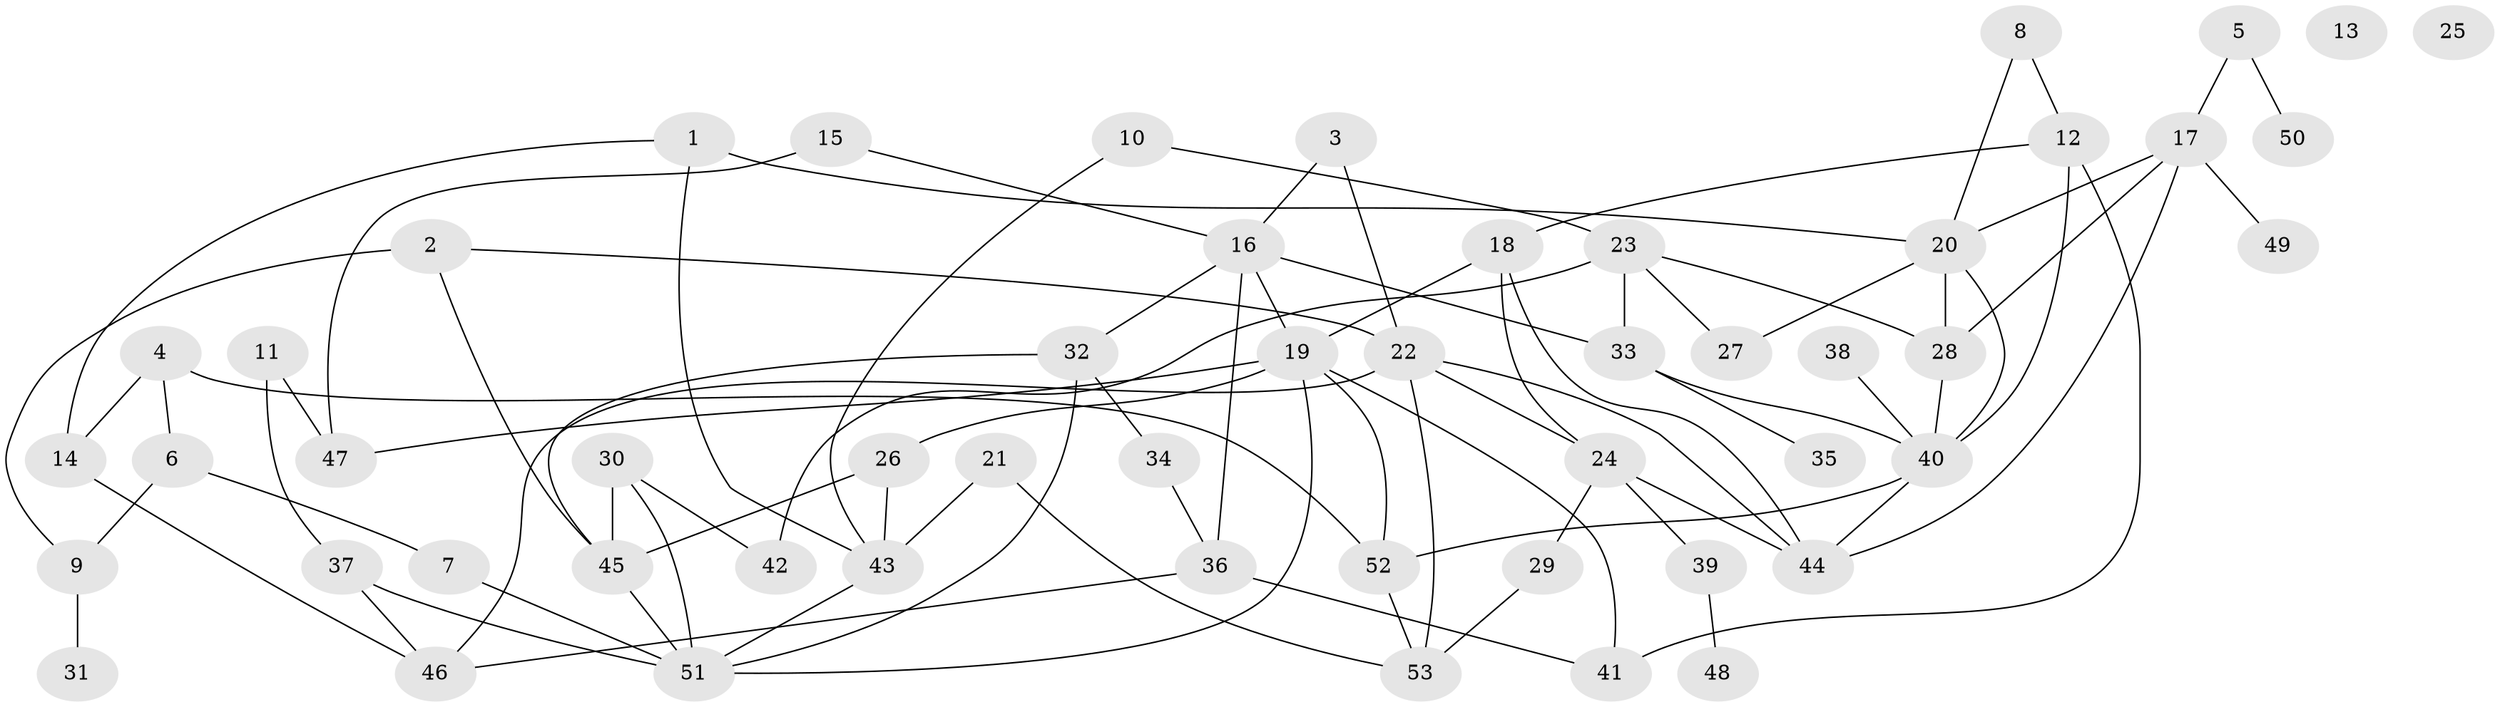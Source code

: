 // Generated by graph-tools (version 1.1) at 2025/39/03/09/25 04:39:39]
// undirected, 53 vertices, 85 edges
graph export_dot {
graph [start="1"]
  node [color=gray90,style=filled];
  1;
  2;
  3;
  4;
  5;
  6;
  7;
  8;
  9;
  10;
  11;
  12;
  13;
  14;
  15;
  16;
  17;
  18;
  19;
  20;
  21;
  22;
  23;
  24;
  25;
  26;
  27;
  28;
  29;
  30;
  31;
  32;
  33;
  34;
  35;
  36;
  37;
  38;
  39;
  40;
  41;
  42;
  43;
  44;
  45;
  46;
  47;
  48;
  49;
  50;
  51;
  52;
  53;
  1 -- 14;
  1 -- 20;
  1 -- 43;
  2 -- 9;
  2 -- 22;
  2 -- 45;
  3 -- 16;
  3 -- 22;
  4 -- 6;
  4 -- 14;
  4 -- 52;
  5 -- 17;
  5 -- 50;
  6 -- 7;
  6 -- 9;
  7 -- 51;
  8 -- 12;
  8 -- 20;
  9 -- 31;
  10 -- 23;
  10 -- 43;
  11 -- 37;
  11 -- 47;
  12 -- 18;
  12 -- 40;
  12 -- 41;
  14 -- 46;
  15 -- 16;
  15 -- 47;
  16 -- 19;
  16 -- 32;
  16 -- 33;
  16 -- 36;
  17 -- 20;
  17 -- 28;
  17 -- 44;
  17 -- 49;
  18 -- 19;
  18 -- 24;
  18 -- 44;
  19 -- 26;
  19 -- 41;
  19 -- 47;
  19 -- 51;
  19 -- 52;
  20 -- 27;
  20 -- 28;
  20 -- 40;
  21 -- 43;
  21 -- 53;
  22 -- 24;
  22 -- 44;
  22 -- 46;
  22 -- 53;
  23 -- 27;
  23 -- 28;
  23 -- 33;
  23 -- 42;
  24 -- 29;
  24 -- 39;
  24 -- 44;
  26 -- 43;
  26 -- 45;
  28 -- 40;
  29 -- 53;
  30 -- 42;
  30 -- 45;
  30 -- 51;
  32 -- 34;
  32 -- 45;
  32 -- 51;
  33 -- 35;
  33 -- 40;
  34 -- 36;
  36 -- 41;
  36 -- 46;
  37 -- 46;
  37 -- 51;
  38 -- 40;
  39 -- 48;
  40 -- 44;
  40 -- 52;
  43 -- 51;
  45 -- 51;
  52 -- 53;
}
